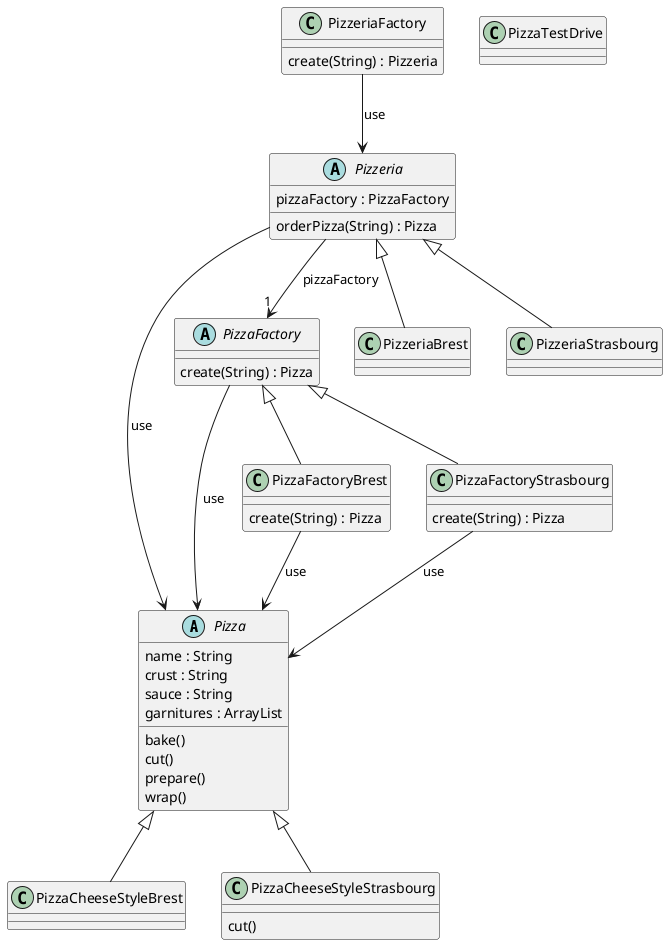 @startuml

abstract class Pizza {
  name : String
  crust : String
  sauce : String
  garnitures : ArrayList
  bake()
  cut()
  prepare()
  wrap()
}

class PizzaCheeseStyleBrest

class PizzaCheeseStyleStrasbourg {
  cut()
}

abstract class PizzaFactory {
  create(String) : Pizza
}

class PizzaFactoryBrest {
  create(String) : Pizza
}

class PizzaFactoryStrasbourg {
  create(String) : Pizza
}

class PizzaTestDrive

abstract class Pizzeria {
  pizzaFactory : PizzaFactory
  orderPizza(String) : Pizza
}

class PizzeriaBrest

class PizzeriaFactory {
  create(String) : Pizzeria
}

class PizzeriaStrasbourg

PizzaFactoryBrest --> Pizza : use
PizzaFactory --> Pizza : use
PizzaFactory <|-- PizzaFactoryBrest
PizzaFactory <|-- PizzaFactoryStrasbourg
PizzaFactoryStrasbourg --> Pizza : use
Pizza <|-- PizzaCheeseStyleBrest
Pizza <|-- PizzaCheeseStyleStrasbourg
PizzeriaFactory --> Pizzeria : use
Pizzeria --> Pizza : use
Pizzeria --> "1" PizzaFactory : pizzaFactory
Pizzeria <|-- PizzeriaBrest
Pizzeria <|-- PizzeriaStrasbourg

@enduml